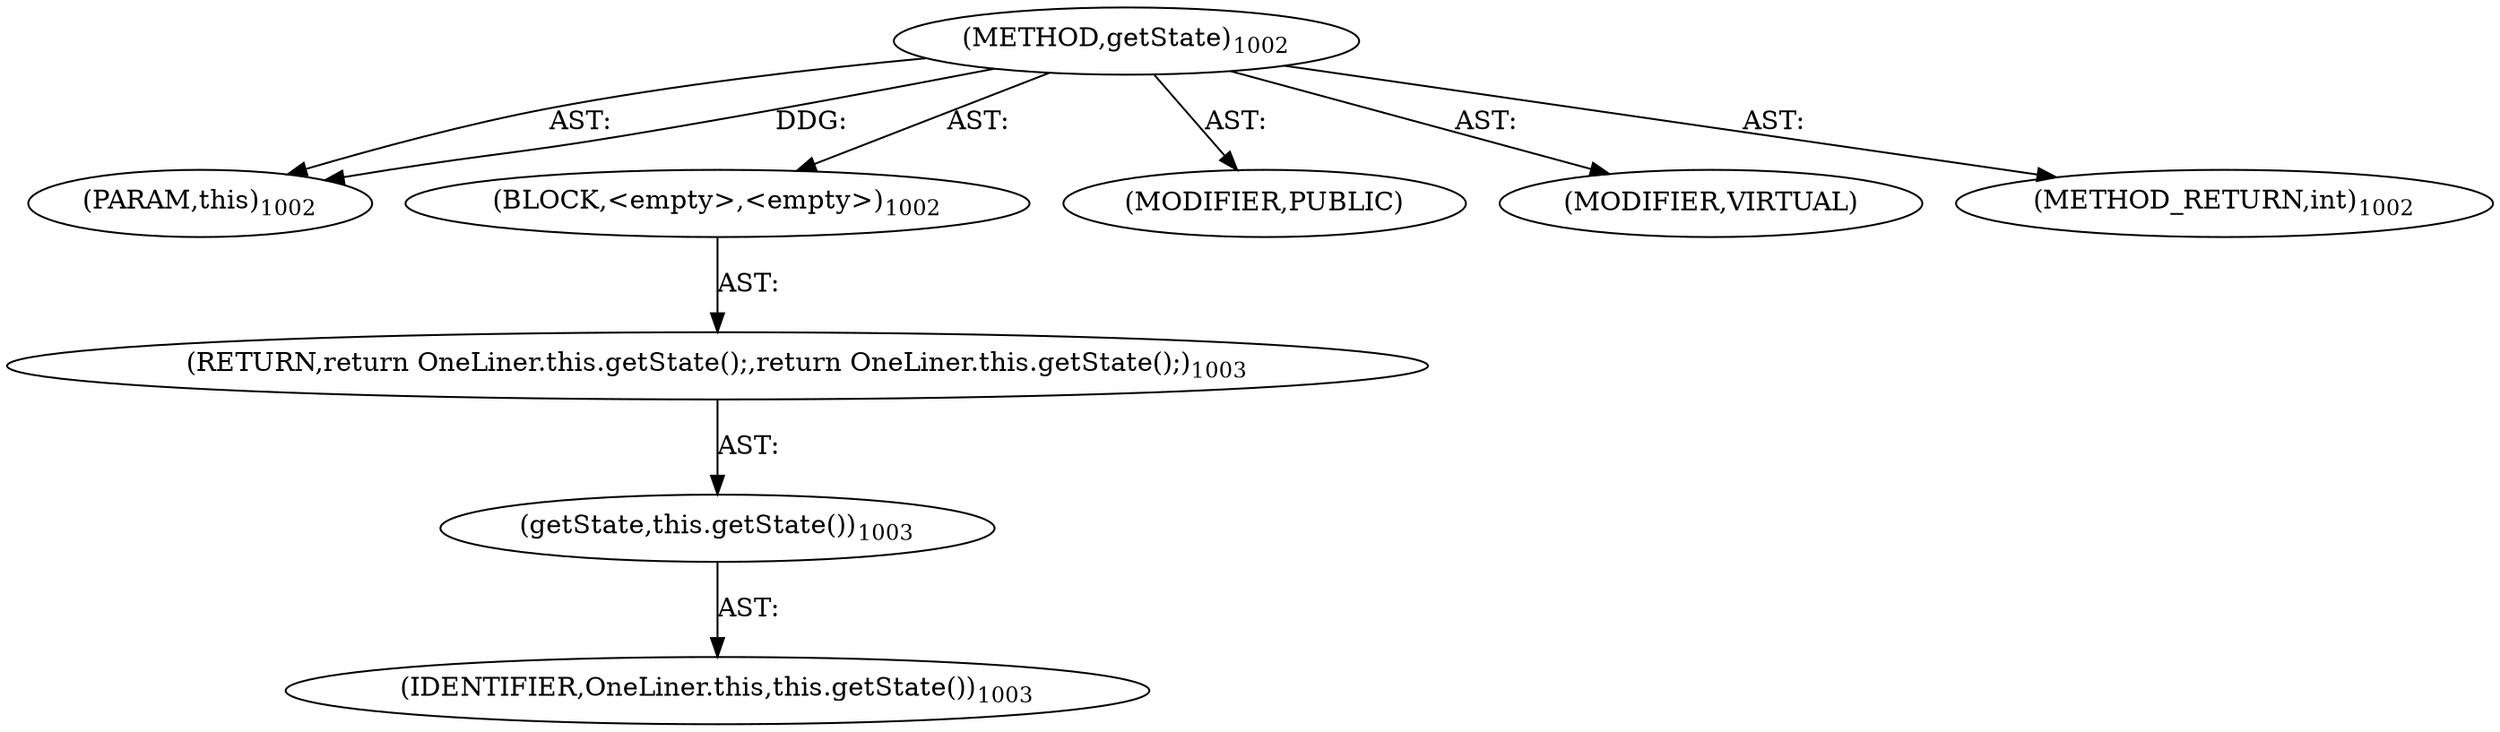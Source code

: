 digraph "getState" {  
"111669149738" [label = <(METHOD,getState)<SUB>1002</SUB>> ]
"115964117008" [label = <(PARAM,this)<SUB>1002</SUB>> ]
"25769803969" [label = <(BLOCK,&lt;empty&gt;,&lt;empty&gt;)<SUB>1002</SUB>> ]
"146028888088" [label = <(RETURN,return OneLiner.this.getState();,return OneLiner.this.getState();)<SUB>1003</SUB>> ]
"30064771898" [label = <(getState,this.getState())<SUB>1003</SUB>> ]
"68719476765" [label = <(IDENTIFIER,OneLiner.this,this.getState())<SUB>1003</SUB>> ]
"133143986321" [label = <(MODIFIER,PUBLIC)> ]
"133143986322" [label = <(MODIFIER,VIRTUAL)> ]
"128849018922" [label = <(METHOD_RETURN,int)<SUB>1002</SUB>> ]
  "111669149738" -> "115964117008"  [ label = "AST: "] 
  "111669149738" -> "25769803969"  [ label = "AST: "] 
  "111669149738" -> "133143986321"  [ label = "AST: "] 
  "111669149738" -> "133143986322"  [ label = "AST: "] 
  "111669149738" -> "128849018922"  [ label = "AST: "] 
  "25769803969" -> "146028888088"  [ label = "AST: "] 
  "146028888088" -> "30064771898"  [ label = "AST: "] 
  "30064771898" -> "68719476765"  [ label = "AST: "] 
  "111669149738" -> "115964117008"  [ label = "DDG: "] 
}
